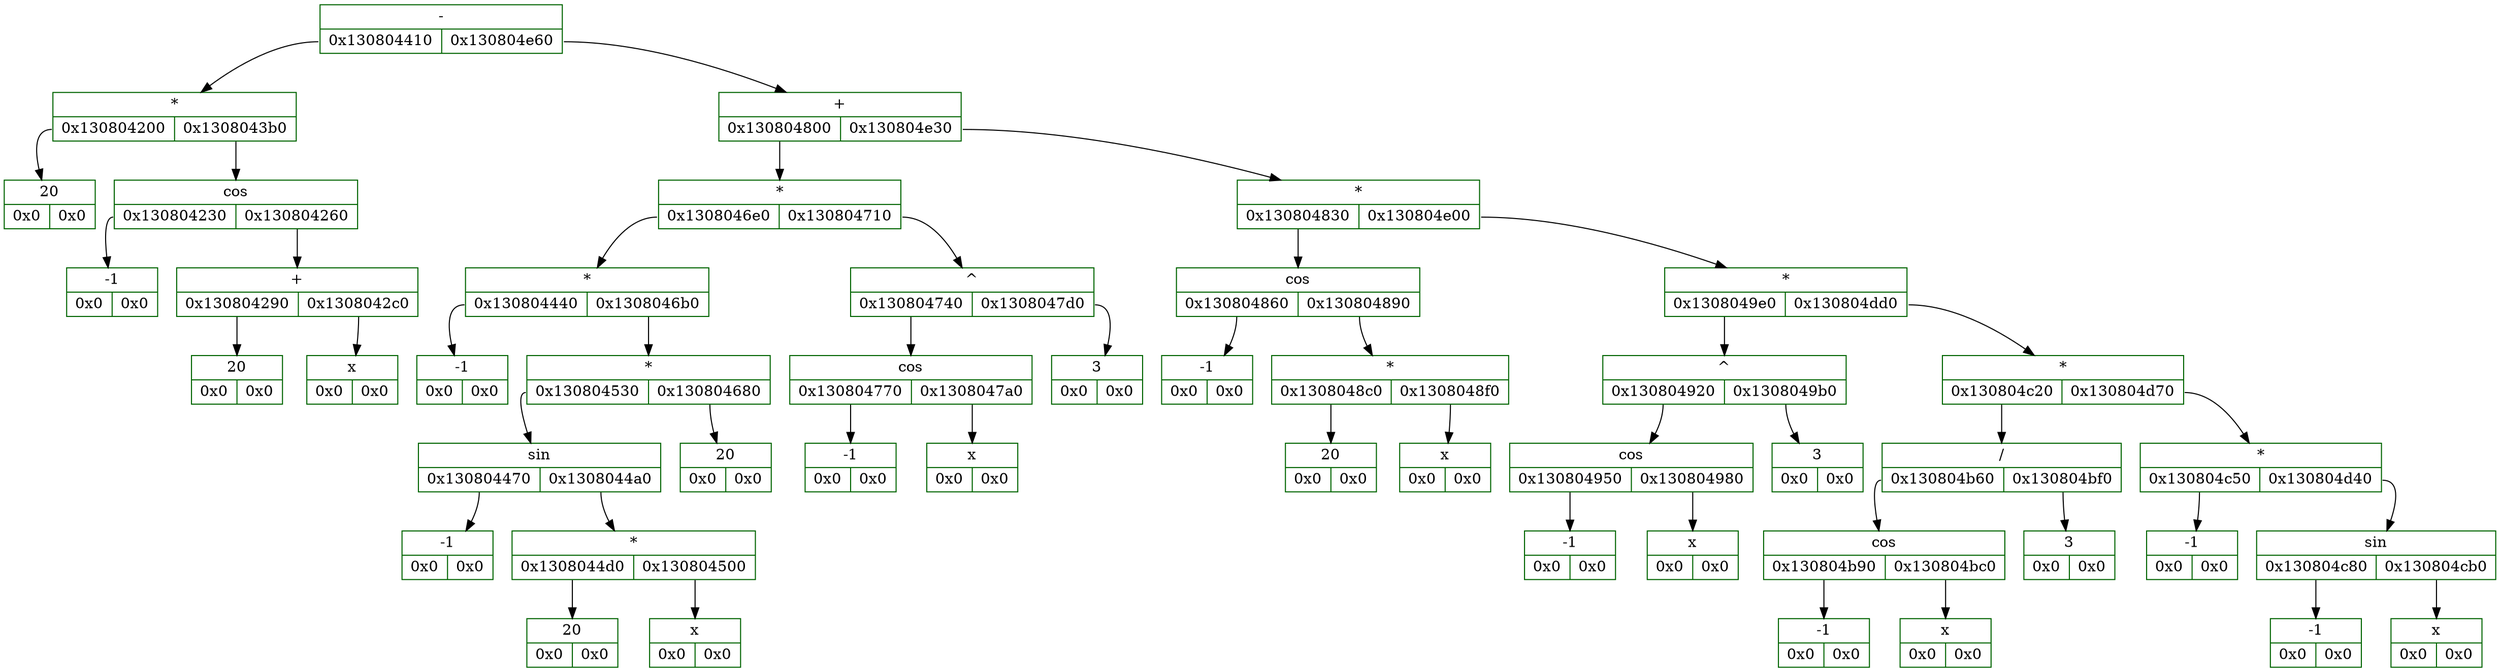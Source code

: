 digraph D{
	rankdir = TB

	node_5108682384 [color = "darkgreen", style = "filled", shape = "record", fillcolor = "white", label = "{ -  | {<fl5108682384> 0x130804410 | <fr5108682384> 0x130804e60}}"]
	node_5108682384: <fl5108682384> -> node_5108679696 [color = "black", arrowhead = "normal", label = ""]
	node_5108679696 [color = "darkgreen", style = "filled", shape = "record", fillcolor = "white", label = "{ *  | {<fl5108679696> 0x130804200 | <fr5108679696> 0x1308043b0}}"]
	node_5108679696: <fl5108679696> -> node_5108679168 [color = "black", arrowhead = "normal", label = ""]
	node_5108679168 [color = "darkgreen", style = "filled", shape = "record", fillcolor = "white", label = "{20  | {<fl5108679168> 0x0 | <fr5108679168> 0x0}}"]
	node_5108679696: <fr5108679696> -> node_5108679600 [color = "black", arrowhead = "normal", label = ""]
	node_5108679600 [color = "darkgreen", style = "filled", shape = "record", fillcolor = "white", label = "{ cos  | {<fl5108679600> 0x130804230 | <fr5108679600> 0x130804260}}"]
	node_5108679600: <fl5108679600> -> node_5108679216 [color = "black", arrowhead = "normal", label = ""]
	node_5108679216 [color = "darkgreen", style = "filled", shape = "record", fillcolor = "white", label = "{-1  | {<fl5108679216> 0x0 | <fr5108679216> 0x0}}"]
	node_5108679600: <fr5108679600> -> node_5108679264 [color = "black", arrowhead = "normal", label = ""]
	node_5108679264 [color = "darkgreen", style = "filled", shape = "record", fillcolor = "white", label = "{ +  | {<fl5108679264> 0x130804290 | <fr5108679264> 0x1308042c0}}"]
	node_5108679264: <fl5108679264> -> node_5108679312 [color = "black", arrowhead = "normal", label = ""]
	node_5108679312 [color = "darkgreen", style = "filled", shape = "record", fillcolor = "white", label = "{20  | {<fl5108679312> 0x0 | <fr5108679312> 0x0}}"]
	node_5108679264: <fr5108679264> -> node_5108679360 [color = "black", arrowhead = "normal", label = ""]
	node_5108679360 [color = "darkgreen", style = "filled", shape = "record", fillcolor = "white", label = "{x  | {<fl5108679360> 0x0 | <fr5108679360> 0x0}}"]
	node_5108682384: <fr5108682384> -> node_5108682336 [color = "black", arrowhead = "normal", label = ""]
	node_5108682336 [color = "darkgreen", style = "filled", shape = "record", fillcolor = "white", label = "{ +  | {<fl5108682336> 0x130804800 | <fr5108682336> 0x130804e30}}"]
	node_5108682336: <fl5108682336> -> node_5108680704 [color = "black", arrowhead = "normal", label = ""]
	node_5108680704 [color = "darkgreen", style = "filled", shape = "record", fillcolor = "white", label = "{ *  | {<fl5108680704> 0x1308046e0 | <fr5108680704> 0x130804710}}"]
	node_5108680704: <fl5108680704> -> node_5108680416 [color = "black", arrowhead = "normal", label = ""]
	node_5108680416 [color = "darkgreen", style = "filled", shape = "record", fillcolor = "white", label = "{ *  | {<fl5108680416> 0x130804440 | <fr5108680416> 0x1308046b0}}"]
	node_5108680416: <fl5108680416> -> node_5108679744 [color = "black", arrowhead = "normal", label = ""]
	node_5108679744 [color = "darkgreen", style = "filled", shape = "record", fillcolor = "white", label = "{-1  | {<fl5108679744> 0x0 | <fr5108679744> 0x0}}"]
	node_5108680416: <fr5108680416> -> node_5108680368 [color = "black", arrowhead = "normal", label = ""]
	node_5108680368 [color = "darkgreen", style = "filled", shape = "record", fillcolor = "white", label = "{ *  | {<fl5108680368> 0x130804530 | <fr5108680368> 0x130804680}}"]
	node_5108680368: <fl5108680368> -> node_5108679984 [color = "black", arrowhead = "normal", label = ""]
	node_5108679984 [color = "darkgreen", style = "filled", shape = "record", fillcolor = "white", label = "{ sin  | {<fl5108679984> 0x130804470 | <fr5108679984> 0x1308044a0}}"]
	node_5108679984: <fl5108679984> -> node_5108679792 [color = "black", arrowhead = "normal", label = ""]
	node_5108679792 [color = "darkgreen", style = "filled", shape = "record", fillcolor = "white", label = "{-1  | {<fl5108679792> 0x0 | <fr5108679792> 0x0}}"]
	node_5108679984: <fr5108679984> -> node_5108679840 [color = "black", arrowhead = "normal", label = ""]
	node_5108679840 [color = "darkgreen", style = "filled", shape = "record", fillcolor = "white", label = "{ *  | {<fl5108679840> 0x1308044d0 | <fr5108679840> 0x130804500}}"]
	node_5108679840: <fl5108679840> -> node_5108679888 [color = "black", arrowhead = "normal", label = ""]
	node_5108679888 [color = "darkgreen", style = "filled", shape = "record", fillcolor = "white", label = "{20  | {<fl5108679888> 0x0 | <fr5108679888> 0x0}}"]
	node_5108679840: <fr5108679840> -> node_5108679936 [color = "black", arrowhead = "normal", label = ""]
	node_5108679936 [color = "darkgreen", style = "filled", shape = "record", fillcolor = "white", label = "{x  | {<fl5108679936> 0x0 | <fr5108679936> 0x0}}"]
	node_5108680368: <fr5108680368> -> node_5108680320 [color = "black", arrowhead = "normal", label = ""]
	node_5108680320 [color = "darkgreen", style = "filled", shape = "record", fillcolor = "white", label = "{20  | {<fl5108680320> 0x0 | <fr5108680320> 0x0}}"]
	node_5108680704: <fr5108680704> -> node_5108680464 [color = "black", arrowhead = "normal", label = ""]
	node_5108680464 [color = "darkgreen", style = "filled", shape = "record", fillcolor = "white", label = "{ ^  | {<fl5108680464> 0x130804740 | <fr5108680464> 0x1308047d0}}"]
	node_5108680464: <fl5108680464> -> node_5108680512 [color = "black", arrowhead = "normal", label = ""]
	node_5108680512 [color = "darkgreen", style = "filled", shape = "record", fillcolor = "white", label = "{ cos  | {<fl5108680512> 0x130804770 | <fr5108680512> 0x1308047a0}}"]
	node_5108680512: <fl5108680512> -> node_5108680560 [color = "black", arrowhead = "normal", label = ""]
	node_5108680560 [color = "darkgreen", style = "filled", shape = "record", fillcolor = "white", label = "{-1  | {<fl5108680560> 0x0 | <fr5108680560> 0x0}}"]
	node_5108680512: <fr5108680512> -> node_5108680608 [color = "black", arrowhead = "normal", label = ""]
	node_5108680608 [color = "darkgreen", style = "filled", shape = "record", fillcolor = "white", label = "{x  | {<fl5108680608> 0x0 | <fr5108680608> 0x0}}"]
	node_5108680464: <fr5108680464> -> node_5108680656 [color = "black", arrowhead = "normal", label = ""]
	node_5108680656 [color = "darkgreen", style = "filled", shape = "record", fillcolor = "white", label = "{3  | {<fl5108680656> 0x0 | <fr5108680656> 0x0}}"]
	node_5108682336: <fr5108682336> -> node_5108682288 [color = "black", arrowhead = "normal", label = ""]
	node_5108682288 [color = "darkgreen", style = "filled", shape = "record", fillcolor = "white", label = "{ *  | {<fl5108682288> 0x130804830 | <fr5108682288> 0x130804e00}}"]
	node_5108682288: <fl5108682288> -> node_5108680752 [color = "black", arrowhead = "normal", label = ""]
	node_5108680752 [color = "darkgreen", style = "filled", shape = "record", fillcolor = "white", label = "{ cos  | {<fl5108680752> 0x130804860 | <fr5108680752> 0x130804890}}"]
	node_5108680752: <fl5108680752> -> node_5108680800 [color = "black", arrowhead = "normal", label = ""]
	node_5108680800 [color = "darkgreen", style = "filled", shape = "record", fillcolor = "white", label = "{-1  | {<fl5108680800> 0x0 | <fr5108680800> 0x0}}"]
	node_5108680752: <fr5108680752> -> node_5108680848 [color = "black", arrowhead = "normal", label = ""]
	node_5108680848 [color = "darkgreen", style = "filled", shape = "record", fillcolor = "white", label = "{ *  | {<fl5108680848> 0x1308048c0 | <fr5108680848> 0x1308048f0}}"]
	node_5108680848: <fl5108680848> -> node_5108680896 [color = "black", arrowhead = "normal", label = ""]
	node_5108680896 [color = "darkgreen", style = "filled", shape = "record", fillcolor = "white", label = "{20  | {<fl5108680896> 0x0 | <fr5108680896> 0x0}}"]
	node_5108680848: <fr5108680848> -> node_5108680944 [color = "black", arrowhead = "normal", label = ""]
	node_5108680944 [color = "darkgreen", style = "filled", shape = "record", fillcolor = "white", label = "{x  | {<fl5108680944> 0x0 | <fr5108680944> 0x0}}"]
	node_5108682288: <fr5108682288> -> node_5108682240 [color = "black", arrowhead = "normal", label = ""]
	node_5108682240 [color = "darkgreen", style = "filled", shape = "record", fillcolor = "white", label = "{ *  | {<fl5108682240> 0x1308049e0 | <fr5108682240> 0x130804dd0}}"]
	node_5108682240: <fl5108682240> -> node_5108681184 [color = "black", arrowhead = "normal", label = ""]
	node_5108681184 [color = "darkgreen", style = "filled", shape = "record", fillcolor = "white", label = "{ ^  | {<fl5108681184> 0x130804920 | <fr5108681184> 0x1308049b0}}"]
	node_5108681184: <fl5108681184> -> node_5108680992 [color = "black", arrowhead = "normal", label = ""]
	node_5108680992 [color = "darkgreen", style = "filled", shape = "record", fillcolor = "white", label = "{ cos  | {<fl5108680992> 0x130804950 | <fr5108680992> 0x130804980}}"]
	node_5108680992: <fl5108680992> -> node_5108681040 [color = "black", arrowhead = "normal", label = ""]
	node_5108681040 [color = "darkgreen", style = "filled", shape = "record", fillcolor = "white", label = "{-1  | {<fl5108681040> 0x0 | <fr5108681040> 0x0}}"]
	node_5108680992: <fr5108680992> -> node_5108681088 [color = "black", arrowhead = "normal", label = ""]
	node_5108681088 [color = "darkgreen", style = "filled", shape = "record", fillcolor = "white", label = "{x  | {<fl5108681088> 0x0 | <fr5108681088> 0x0}}"]
	node_5108681184: <fr5108681184> -> node_5108681136 [color = "black", arrowhead = "normal", label = ""]
	node_5108681136 [color = "darkgreen", style = "filled", shape = "record", fillcolor = "white", label = "{3  | {<fl5108681136> 0x0 | <fr5108681136> 0x0}}"]
	node_5108682240: <fr5108682240> -> node_5108682192 [color = "black", arrowhead = "normal", label = ""]
	node_5108682192 [color = "darkgreen", style = "filled", shape = "record", fillcolor = "white", label = "{ *  | {<fl5108682192> 0x130804c20 | <fr5108682192> 0x130804d70}}"]
	node_5108682192: <fl5108682192> -> node_5108681760 [color = "black", arrowhead = "normal", label = ""]
	node_5108681760 [color = "darkgreen", style = "filled", shape = "record", fillcolor = "white", label = "{ /  | {<fl5108681760> 0x130804b60 | <fr5108681760> 0x130804bf0}}"]
	node_5108681760: <fl5108681760> -> node_5108681568 [color = "black", arrowhead = "normal", label = ""]
	node_5108681568 [color = "darkgreen", style = "filled", shape = "record", fillcolor = "white", label = "{ cos  | {<fl5108681568> 0x130804b90 | <fr5108681568> 0x130804bc0}}"]
	node_5108681568: <fl5108681568> -> node_5108681616 [color = "black", arrowhead = "normal", label = ""]
	node_5108681616 [color = "darkgreen", style = "filled", shape = "record", fillcolor = "white", label = "{-1  | {<fl5108681616> 0x0 | <fr5108681616> 0x0}}"]
	node_5108681568: <fr5108681568> -> node_5108681664 [color = "black", arrowhead = "normal", label = ""]
	node_5108681664 [color = "darkgreen", style = "filled", shape = "record", fillcolor = "white", label = "{x  | {<fl5108681664> 0x0 | <fr5108681664> 0x0}}"]
	node_5108681760: <fr5108681760> -> node_5108681712 [color = "black", arrowhead = "normal", label = ""]
	node_5108681712 [color = "darkgreen", style = "filled", shape = "record", fillcolor = "white", label = "{3  | {<fl5108681712> 0x0 | <fr5108681712> 0x0}}"]
	node_5108682192: <fr5108682192> -> node_5108682096 [color = "black", arrowhead = "normal", label = ""]
	node_5108682096 [color = "darkgreen", style = "filled", shape = "record", fillcolor = "white", label = "{ *  | {<fl5108682096> 0x130804c50 | <fr5108682096> 0x130804d40}}"]
	node_5108682096: <fl5108682096> -> node_5108681808 [color = "black", arrowhead = "normal", label = ""]
	node_5108681808 [color = "darkgreen", style = "filled", shape = "record", fillcolor = "white", label = "{-1  | {<fl5108681808> 0x0 | <fr5108681808> 0x0}}"]
	node_5108682096: <fr5108682096> -> node_5108682048 [color = "black", arrowhead = "normal", label = ""]
	node_5108682048 [color = "darkgreen", style = "filled", shape = "record", fillcolor = "white", label = "{ sin  | {<fl5108682048> 0x130804c80 | <fr5108682048> 0x130804cb0}}"]
	node_5108682048: <fl5108682048> -> node_5108681856 [color = "black", arrowhead = "normal", label = ""]
	node_5108681856 [color = "darkgreen", style = "filled", shape = "record", fillcolor = "white", label = "{-1  | {<fl5108681856> 0x0 | <fr5108681856> 0x0}}"]
	node_5108682048: <fr5108682048> -> node_5108681904 [color = "black", arrowhead = "normal", label = ""]
	node_5108681904 [color = "darkgreen", style = "filled", shape = "record", fillcolor = "white", label = "{x  | {<fl5108681904> 0x0 | <fr5108681904> 0x0}}"]
}